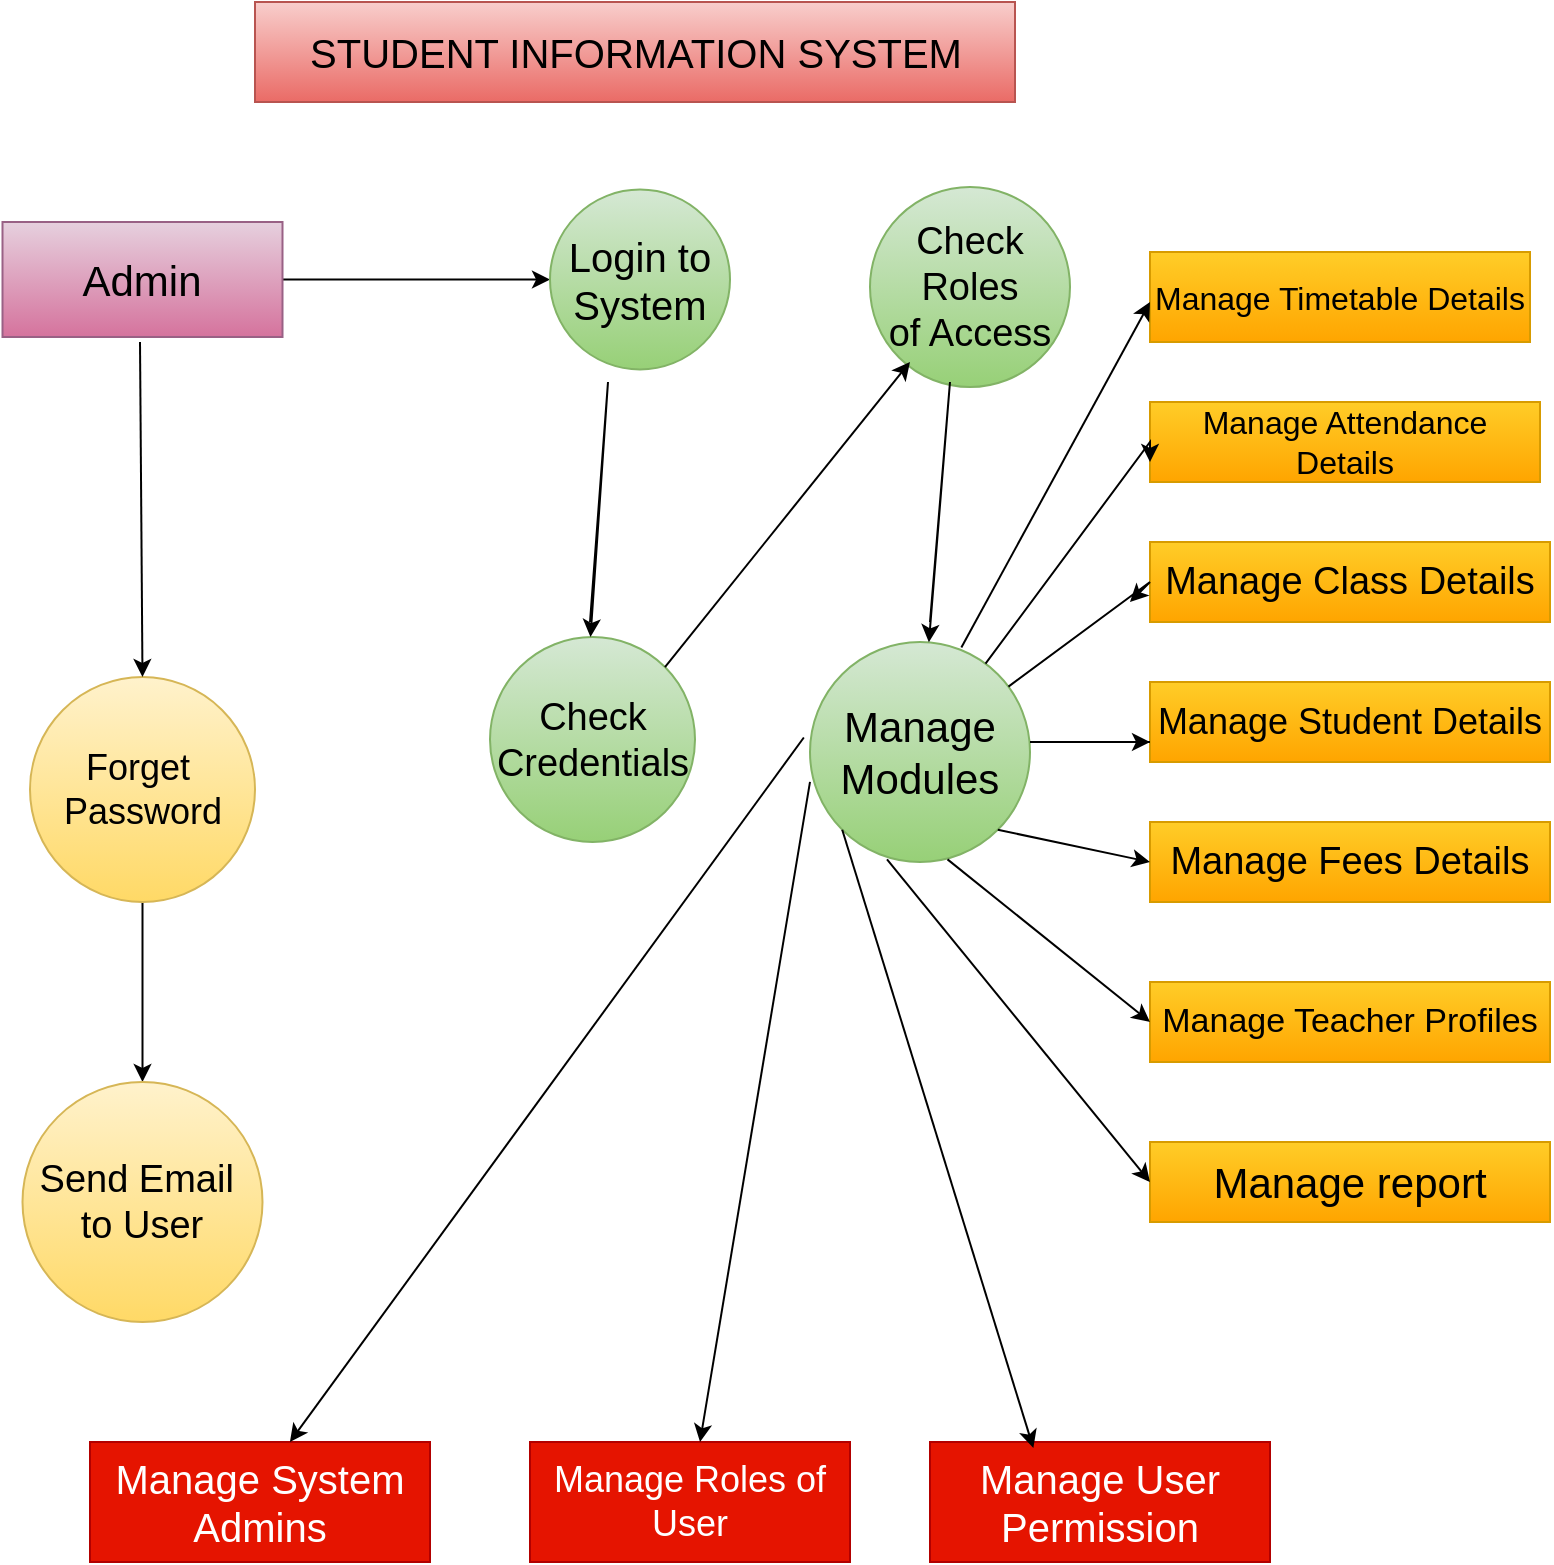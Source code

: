 <mxfile version="28.0.7" pages="2">
  <diagram name="Page-1" id="jBbVgrvIFhoohORSaG6I">
    <mxGraphModel dx="1026" dy="1687" grid="1" gridSize="10" guides="1" tooltips="1" connect="1" arrows="1" fold="1" page="1" pageScale="1" pageWidth="850" pageHeight="1100" math="0" shadow="0">
      <root>
        <mxCell id="0" />
        <mxCell id="1" parent="0" />
        <mxCell id="uM-Zr8eLrL0PyYPoBgrL-4" value="&lt;font style=&quot;font-size: 20px;&quot;&gt;STUDENT INFORMATION SYSTEM&lt;/font&gt;" style="rounded=0;whiteSpace=wrap;html=1;fillColor=#f8cecc;gradientColor=#ea6b66;strokeColor=#b85450;" vertex="1" parent="1">
          <mxGeometry x="152.5" y="-10" width="380" height="50" as="geometry" />
        </mxCell>
        <mxCell id="uM-Zr8eLrL0PyYPoBgrL-28" value="" style="edgeStyle=orthogonalEdgeStyle;rounded=0;orthogonalLoop=1;jettySize=auto;html=1;" edge="1" parent="1" source="uM-Zr8eLrL0PyYPoBgrL-5" target="uM-Zr8eLrL0PyYPoBgrL-8">
          <mxGeometry relative="1" as="geometry" />
        </mxCell>
        <mxCell id="uM-Zr8eLrL0PyYPoBgrL-5" value="&lt;font style=&quot;font-size: 21px;&quot;&gt;Admin&lt;/font&gt;" style="rounded=0;whiteSpace=wrap;html=1;fillColor=#e6d0de;gradientColor=#d5739d;strokeColor=#996185;" vertex="1" parent="1">
          <mxGeometry x="26.25" y="100" width="140" height="57.5" as="geometry" />
        </mxCell>
        <mxCell id="uM-Zr8eLrL0PyYPoBgrL-27" value="" style="edgeStyle=orthogonalEdgeStyle;rounded=0;orthogonalLoop=1;jettySize=auto;html=1;" edge="1" parent="1" source="uM-Zr8eLrL0PyYPoBgrL-6" target="uM-Zr8eLrL0PyYPoBgrL-7">
          <mxGeometry relative="1" as="geometry" />
        </mxCell>
        <mxCell id="uM-Zr8eLrL0PyYPoBgrL-6" value="&lt;font style=&quot;font-size: 18px;&quot;&gt;Forget&amp;nbsp;&lt;/font&gt;&lt;div&gt;&lt;font style=&quot;font-size: 18px;&quot;&gt;Password&lt;/font&gt;&lt;/div&gt;" style="ellipse;whiteSpace=wrap;html=1;aspect=fixed;fillColor=#fff2cc;strokeColor=#d6b656;gradientColor=#ffd966;" vertex="1" parent="1">
          <mxGeometry x="40" y="327.5" width="112.5" height="112.5" as="geometry" />
        </mxCell>
        <mxCell id="uM-Zr8eLrL0PyYPoBgrL-7" value="&lt;font style=&quot;font-size: 19px;&quot;&gt;Send Email&amp;nbsp;&lt;/font&gt;&lt;div&gt;&lt;font style=&quot;font-size: 19px;&quot;&gt;to User&lt;/font&gt;&lt;/div&gt;" style="ellipse;whiteSpace=wrap;html=1;aspect=fixed;fillColor=#fff2cc;gradientColor=#ffd966;strokeColor=#d6b656;" vertex="1" parent="1">
          <mxGeometry x="36.25" y="530" width="120" height="120" as="geometry" />
        </mxCell>
        <mxCell id="uM-Zr8eLrL0PyYPoBgrL-8" value="&lt;font style=&quot;font-size: 20px;&quot;&gt;Login to&lt;/font&gt;&lt;div&gt;&lt;font style=&quot;font-size: 20px;&quot;&gt;System&lt;/font&gt;&lt;/div&gt;" style="ellipse;whiteSpace=wrap;html=1;aspect=fixed;fillColor=#d5e8d4;gradientColor=#97d077;strokeColor=#82b366;" vertex="1" parent="1">
          <mxGeometry x="300" y="83.75" width="90" height="90" as="geometry" />
        </mxCell>
        <mxCell id="uM-Zr8eLrL0PyYPoBgrL-9" value="&lt;font style=&quot;font-size: 19px;&quot;&gt;Check Credentials&lt;/font&gt;" style="ellipse;whiteSpace=wrap;html=1;aspect=fixed;fillColor=#d5e8d4;gradientColor=#97d077;strokeColor=#82b366;" vertex="1" parent="1">
          <mxGeometry x="270" y="307.5" width="102.5" height="102.5" as="geometry" />
        </mxCell>
        <mxCell id="uM-Zr8eLrL0PyYPoBgrL-10" value="&lt;font style=&quot;font-size: 19px;&quot;&gt;Check Roles&lt;/font&gt;&lt;div&gt;&lt;font style=&quot;font-size: 19px;&quot;&gt;of Access&lt;/font&gt;&lt;/div&gt;" style="ellipse;whiteSpace=wrap;html=1;aspect=fixed;fillColor=#d5e8d4;gradientColor=#97d077;strokeColor=#82b366;" vertex="1" parent="1">
          <mxGeometry x="460" y="82.5" width="100" height="100" as="geometry" />
        </mxCell>
        <mxCell id="uM-Zr8eLrL0PyYPoBgrL-11" value="&lt;font style=&quot;font-size: 21px;&quot;&gt;Manage Modules&lt;/font&gt;" style="ellipse;whiteSpace=wrap;html=1;aspect=fixed;fillColor=#d5e8d4;gradientColor=#97d077;strokeColor=#82b366;" vertex="1" parent="1">
          <mxGeometry x="430" y="310" width="110" height="110" as="geometry" />
        </mxCell>
        <mxCell id="uM-Zr8eLrL0PyYPoBgrL-12" value="&lt;font style=&quot;font-size: 16px;&quot;&gt;Manage Timetable Details&lt;/font&gt;" style="rounded=0;whiteSpace=wrap;html=1;fillColor=#ffcd28;gradientColor=#ffa500;strokeColor=#d79b00;" vertex="1" parent="1">
          <mxGeometry x="600" y="115" width="190" height="45" as="geometry" />
        </mxCell>
        <mxCell id="uM-Zr8eLrL0PyYPoBgrL-14" style="edgeStyle=orthogonalEdgeStyle;rounded=0;orthogonalLoop=1;jettySize=auto;html=1;exitX=0;exitY=0.5;exitDx=0;exitDy=0;" edge="1" parent="1" source="uM-Zr8eLrL0PyYPoBgrL-13">
          <mxGeometry relative="1" as="geometry">
            <mxPoint x="610" y="219.636" as="targetPoint" />
          </mxGeometry>
        </mxCell>
        <mxCell id="uM-Zr8eLrL0PyYPoBgrL-13" value="&lt;font style=&quot;font-size: 16px;&quot;&gt;Manage Attendance Details&lt;/font&gt;" style="rounded=0;whiteSpace=wrap;html=1;fillColor=#ffcd28;gradientColor=#ffa500;strokeColor=#d79b00;" vertex="1" parent="1">
          <mxGeometry x="600" y="190" width="195" height="40" as="geometry" />
        </mxCell>
        <mxCell id="uM-Zr8eLrL0PyYPoBgrL-15" value="&lt;font style=&quot;font-size: 19px;&quot;&gt;Manage Class Details&lt;/font&gt;" style="rounded=0;whiteSpace=wrap;html=1;fillColor=#ffcd28;gradientColor=#ffa500;strokeColor=#d79b00;" vertex="1" parent="1">
          <mxGeometry x="600" y="260" width="200" height="40" as="geometry" />
        </mxCell>
        <mxCell id="uM-Zr8eLrL0PyYPoBgrL-16" value="&lt;font style=&quot;font-size: 18px;&quot;&gt;Manage Student Details&lt;/font&gt;" style="rounded=0;whiteSpace=wrap;html=1;fillColor=#ffcd28;gradientColor=#ffa500;strokeColor=#d79b00;" vertex="1" parent="1">
          <mxGeometry x="600" y="330" width="200" height="40" as="geometry" />
        </mxCell>
        <mxCell id="uM-Zr8eLrL0PyYPoBgrL-17" value="&lt;font style=&quot;font-size: 19px;&quot;&gt;Manage Fees Details&lt;/font&gt;" style="rounded=0;whiteSpace=wrap;html=1;fillColor=#ffcd28;gradientColor=#ffa500;strokeColor=#d79b00;" vertex="1" parent="1">
          <mxGeometry x="600" y="400" width="200" height="40" as="geometry" />
        </mxCell>
        <mxCell id="uM-Zr8eLrL0PyYPoBgrL-19" value="&lt;font style=&quot;font-size: 17px;&quot;&gt;Manage Teacher Profiles&lt;/font&gt;" style="rounded=0;whiteSpace=wrap;html=1;fillColor=#ffcd28;gradientColor=#ffa500;strokeColor=#d79b00;" vertex="1" parent="1">
          <mxGeometry x="600" y="480" width="200" height="40" as="geometry" />
        </mxCell>
        <mxCell id="uM-Zr8eLrL0PyYPoBgrL-20" value="&lt;font style=&quot;font-size: 21px;&quot;&gt;Manage report&lt;/font&gt;" style="rounded=0;whiteSpace=wrap;html=1;fillColor=#ffcd28;gradientColor=#ffa500;strokeColor=#d79b00;" vertex="1" parent="1">
          <mxGeometry x="600" y="560" width="200" height="40" as="geometry" />
        </mxCell>
        <mxCell id="uM-Zr8eLrL0PyYPoBgrL-21" value="&lt;font style=&quot;font-size: 20px;&quot;&gt;Manage System Admins&lt;/font&gt;" style="rounded=0;whiteSpace=wrap;html=1;fillColor=#e51400;fontColor=#ffffff;strokeColor=#B20000;" vertex="1" parent="1">
          <mxGeometry x="70" y="710" width="170" height="60" as="geometry" />
        </mxCell>
        <mxCell id="uM-Zr8eLrL0PyYPoBgrL-22" value="&lt;font style=&quot;font-size: 18px;&quot;&gt;Manage Roles of User&lt;/font&gt;" style="rounded=0;whiteSpace=wrap;html=1;fillColor=#e51400;fontColor=#ffffff;strokeColor=#B20000;" vertex="1" parent="1">
          <mxGeometry x="290" y="710" width="160" height="60" as="geometry" />
        </mxCell>
        <mxCell id="uM-Zr8eLrL0PyYPoBgrL-23" value="&lt;font style=&quot;font-size: 20px;&quot;&gt;Manage User Permission&lt;/font&gt;" style="rounded=0;whiteSpace=wrap;html=1;fillColor=#e51400;fontColor=#ffffff;strokeColor=#B20000;" vertex="1" parent="1">
          <mxGeometry x="490" y="710" width="170" height="60" as="geometry" />
        </mxCell>
        <mxCell id="uM-Zr8eLrL0PyYPoBgrL-38" value="" style="endArrow=classic;html=1;rounded=0;entryX=0.5;entryY=0;entryDx=0;entryDy=0;" edge="1" parent="1">
          <mxGeometry width="50" height="50" relative="1" as="geometry">
            <mxPoint x="320" y="300" as="sourcePoint" />
            <mxPoint x="320.25" y="307.5" as="targetPoint" />
            <Array as="points">
              <mxPoint x="329" y="180" />
            </Array>
          </mxGeometry>
        </mxCell>
        <mxCell id="uM-Zr8eLrL0PyYPoBgrL-39" value="" style="endArrow=classic;html=1;rounded=0;" edge="1" parent="1" target="uM-Zr8eLrL0PyYPoBgrL-11">
          <mxGeometry width="50" height="50" relative="1" as="geometry">
            <mxPoint x="490" y="300" as="sourcePoint" />
            <mxPoint x="450" y="350" as="targetPoint" />
            <Array as="points">
              <mxPoint x="500" y="180" />
            </Array>
          </mxGeometry>
        </mxCell>
        <mxCell id="uM-Zr8eLrL0PyYPoBgrL-43" value="" style="endArrow=classic;html=1;rounded=0;exitX=1;exitY=0;exitDx=0;exitDy=0;" edge="1" parent="1" source="uM-Zr8eLrL0PyYPoBgrL-9">
          <mxGeometry width="50" height="50" relative="1" as="geometry">
            <mxPoint x="430" y="220" as="sourcePoint" />
            <mxPoint x="480" y="170" as="targetPoint" />
          </mxGeometry>
        </mxCell>
        <mxCell id="uM-Zr8eLrL0PyYPoBgrL-46" value="" style="endArrow=classic;html=1;rounded=0;exitX=0.688;exitY=0.025;exitDx=0;exitDy=0;exitPerimeter=0;" edge="1" parent="1" source="uM-Zr8eLrL0PyYPoBgrL-11">
          <mxGeometry width="50" height="50" relative="1" as="geometry">
            <mxPoint x="520" y="300" as="sourcePoint" />
            <mxPoint x="600" y="140" as="targetPoint" />
          </mxGeometry>
        </mxCell>
        <mxCell id="uM-Zr8eLrL0PyYPoBgrL-48" value="" style="endArrow=classic;html=1;rounded=0;entryX=0;entryY=0.75;entryDx=0;entryDy=0;" edge="1" parent="1" source="uM-Zr8eLrL0PyYPoBgrL-11" target="uM-Zr8eLrL0PyYPoBgrL-13">
          <mxGeometry width="50" height="50" relative="1" as="geometry">
            <mxPoint x="400" y="310" as="sourcePoint" />
            <mxPoint x="450" y="260" as="targetPoint" />
            <Array as="points">
              <mxPoint x="600" y="210" />
            </Array>
          </mxGeometry>
        </mxCell>
        <mxCell id="uM-Zr8eLrL0PyYPoBgrL-49" value="" style="endArrow=classic;html=1;rounded=0;" edge="1" parent="1" source="uM-Zr8eLrL0PyYPoBgrL-11">
          <mxGeometry width="50" height="50" relative="1" as="geometry">
            <mxPoint x="400" y="310" as="sourcePoint" />
            <mxPoint x="590" y="290" as="targetPoint" />
            <Array as="points">
              <mxPoint x="600" y="280" />
            </Array>
          </mxGeometry>
        </mxCell>
        <mxCell id="uM-Zr8eLrL0PyYPoBgrL-50" value="" style="endArrow=classic;html=1;rounded=0;exitX=0;exitY=0.75;exitDx=0;exitDy=0;" edge="1" parent="1" source="uM-Zr8eLrL0PyYPoBgrL-16">
          <mxGeometry width="50" height="50" relative="1" as="geometry">
            <mxPoint x="420" y="330" as="sourcePoint" />
            <mxPoint x="600" y="360" as="targetPoint" />
            <Array as="points">
              <mxPoint x="540" y="360" />
            </Array>
          </mxGeometry>
        </mxCell>
        <mxCell id="uM-Zr8eLrL0PyYPoBgrL-51" value="" style="endArrow=classic;html=1;rounded=0;exitX=1;exitY=1;exitDx=0;exitDy=0;" edge="1" parent="1" source="uM-Zr8eLrL0PyYPoBgrL-11">
          <mxGeometry width="50" height="50" relative="1" as="geometry">
            <mxPoint x="410" y="370" as="sourcePoint" />
            <mxPoint x="600" y="420" as="targetPoint" />
            <Array as="points">
              <mxPoint x="600" y="420" />
            </Array>
          </mxGeometry>
        </mxCell>
        <mxCell id="uM-Zr8eLrL0PyYPoBgrL-52" value="" style="endArrow=classic;html=1;rounded=0;exitX=0.625;exitY=0.988;exitDx=0;exitDy=0;exitPerimeter=0;" edge="1" parent="1" source="uM-Zr8eLrL0PyYPoBgrL-11">
          <mxGeometry width="50" height="50" relative="1" as="geometry">
            <mxPoint x="490" y="400" as="sourcePoint" />
            <mxPoint x="600" y="500" as="targetPoint" />
            <Array as="points">
              <mxPoint x="600" y="500" />
            </Array>
          </mxGeometry>
        </mxCell>
        <mxCell id="uM-Zr8eLrL0PyYPoBgrL-53" value="" style="endArrow=classic;html=1;rounded=0;exitX=0.35;exitY=0.988;exitDx=0;exitDy=0;exitPerimeter=0;" edge="1" parent="1" source="uM-Zr8eLrL0PyYPoBgrL-11">
          <mxGeometry width="50" height="50" relative="1" as="geometry">
            <mxPoint x="420" y="500" as="sourcePoint" />
            <mxPoint x="600" y="580" as="targetPoint" />
          </mxGeometry>
        </mxCell>
        <mxCell id="uM-Zr8eLrL0PyYPoBgrL-55" value="" style="endArrow=classic;html=1;rounded=0;entryX=0.5;entryY=0;entryDx=0;entryDy=0;" edge="1" parent="1" target="uM-Zr8eLrL0PyYPoBgrL-6">
          <mxGeometry width="50" height="50" relative="1" as="geometry">
            <mxPoint x="95" y="160" as="sourcePoint" />
            <mxPoint x="255" y="240" as="targetPoint" />
          </mxGeometry>
        </mxCell>
        <mxCell id="uM-Zr8eLrL0PyYPoBgrL-57" value="" style="endArrow=classic;html=1;rounded=0;entryX=0.304;entryY=0.05;entryDx=0;entryDy=0;entryPerimeter=0;exitX=0;exitY=1;exitDx=0;exitDy=0;" edge="1" parent="1" source="uM-Zr8eLrL0PyYPoBgrL-11" target="uM-Zr8eLrL0PyYPoBgrL-23">
          <mxGeometry width="50" height="50" relative="1" as="geometry">
            <mxPoint x="420" y="510" as="sourcePoint" />
            <mxPoint x="470" y="460" as="targetPoint" />
          </mxGeometry>
        </mxCell>
        <mxCell id="uM-Zr8eLrL0PyYPoBgrL-58" value="" style="endArrow=classic;html=1;rounded=0;exitX=0;exitY=0.636;exitDx=0;exitDy=0;exitPerimeter=0;" edge="1" parent="1" source="uM-Zr8eLrL0PyYPoBgrL-11" target="uM-Zr8eLrL0PyYPoBgrL-22">
          <mxGeometry width="50" height="50" relative="1" as="geometry">
            <mxPoint x="240" y="480" as="sourcePoint" />
            <mxPoint x="290" y="430" as="targetPoint" />
          </mxGeometry>
        </mxCell>
        <mxCell id="uM-Zr8eLrL0PyYPoBgrL-59" value="" style="endArrow=classic;html=1;rounded=0;entryX=0.588;entryY=0;entryDx=0;entryDy=0;entryPerimeter=0;exitX=-0.028;exitY=0.434;exitDx=0;exitDy=0;exitPerimeter=0;" edge="1" parent="1" source="uM-Zr8eLrL0PyYPoBgrL-11" target="uM-Zr8eLrL0PyYPoBgrL-21">
          <mxGeometry width="50" height="50" relative="1" as="geometry">
            <mxPoint x="240" y="470" as="sourcePoint" />
            <mxPoint x="290" y="420" as="targetPoint" />
          </mxGeometry>
        </mxCell>
      </root>
    </mxGraphModel>
  </diagram>
  <diagram id="xL-KfNF3Y-P6cwe0dQtQ" name="Page-2">
    <mxGraphModel dx="872" dy="517" grid="0" gridSize="10" guides="1" tooltips="1" connect="1" arrows="1" fold="1" page="0" pageScale="1" pageWidth="850" pageHeight="1100" math="0" shadow="0">
      <root>
        <mxCell id="0" />
        <mxCell id="1" parent="0" />
      </root>
    </mxGraphModel>
  </diagram>
</mxfile>
